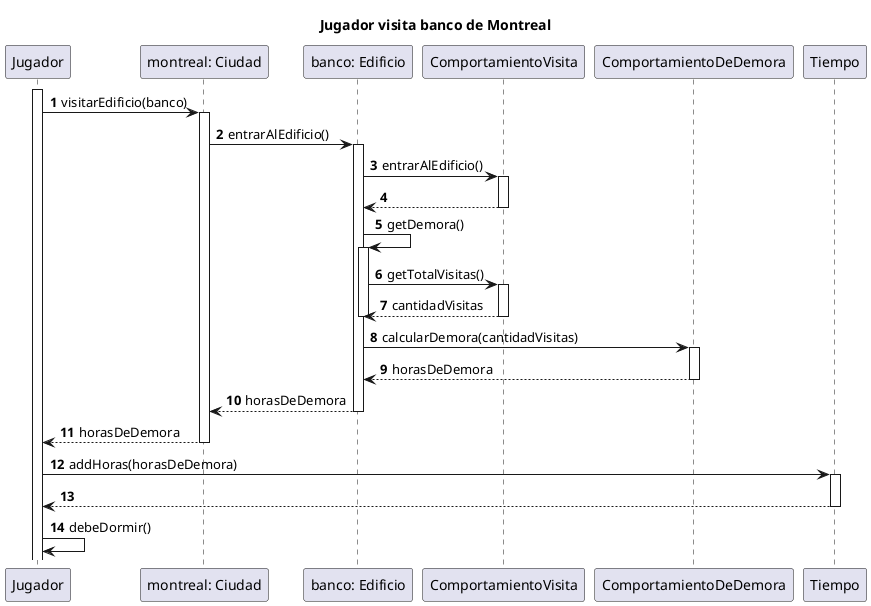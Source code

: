 @startuml

autonumber
title "Jugador visita banco de Montreal"
activate Jugador
Jugador -> "montreal: Ciudad": visitarEdificio(banco)
activate "montreal: Ciudad"
"montreal: Ciudad" -> "banco: Edificio": entrarAlEdificio()
activate "banco: Edificio"
"banco: Edificio" -> ComportamientoVisita : entrarAlEdificio()
activate ComportamientoVisita
ComportamientoVisita --> "banco: Edificio"
deactivate ComportamientoVisita
"banco: Edificio" -> "banco: Edificio": getDemora()
activate "banco: Edificio"
"banco: Edificio" -> ComportamientoVisita : getTotalVisitas()
activate ComportamientoVisita
ComportamientoVisita --> "banco: Edificio" : cantidadVisitas
deactivate ComportamientoVisita
deactivate "banco: Edificio"
"banco: Edificio" -> ComportamientoDeDemora : calcularDemora(cantidadVisitas)
activate ComportamientoDeDemora
ComportamientoDeDemora --> "banco: Edificio" : horasDeDemora
deactivate ComportamientoDeDemora
"banco: Edificio" --> "montreal: Ciudad" : horasDeDemora
deactivate "banco: Edificio"
"montreal: Ciudad" --> Jugador : horasDeDemora
deactivate "montreal: Ciudad"
Jugador -> Tiempo : addHoras(horasDeDemora)
activate Tiempo
Tiempo --> Jugador
deactivate Tiempo
Jugador -> Jugador : debeDormir()

@enduml